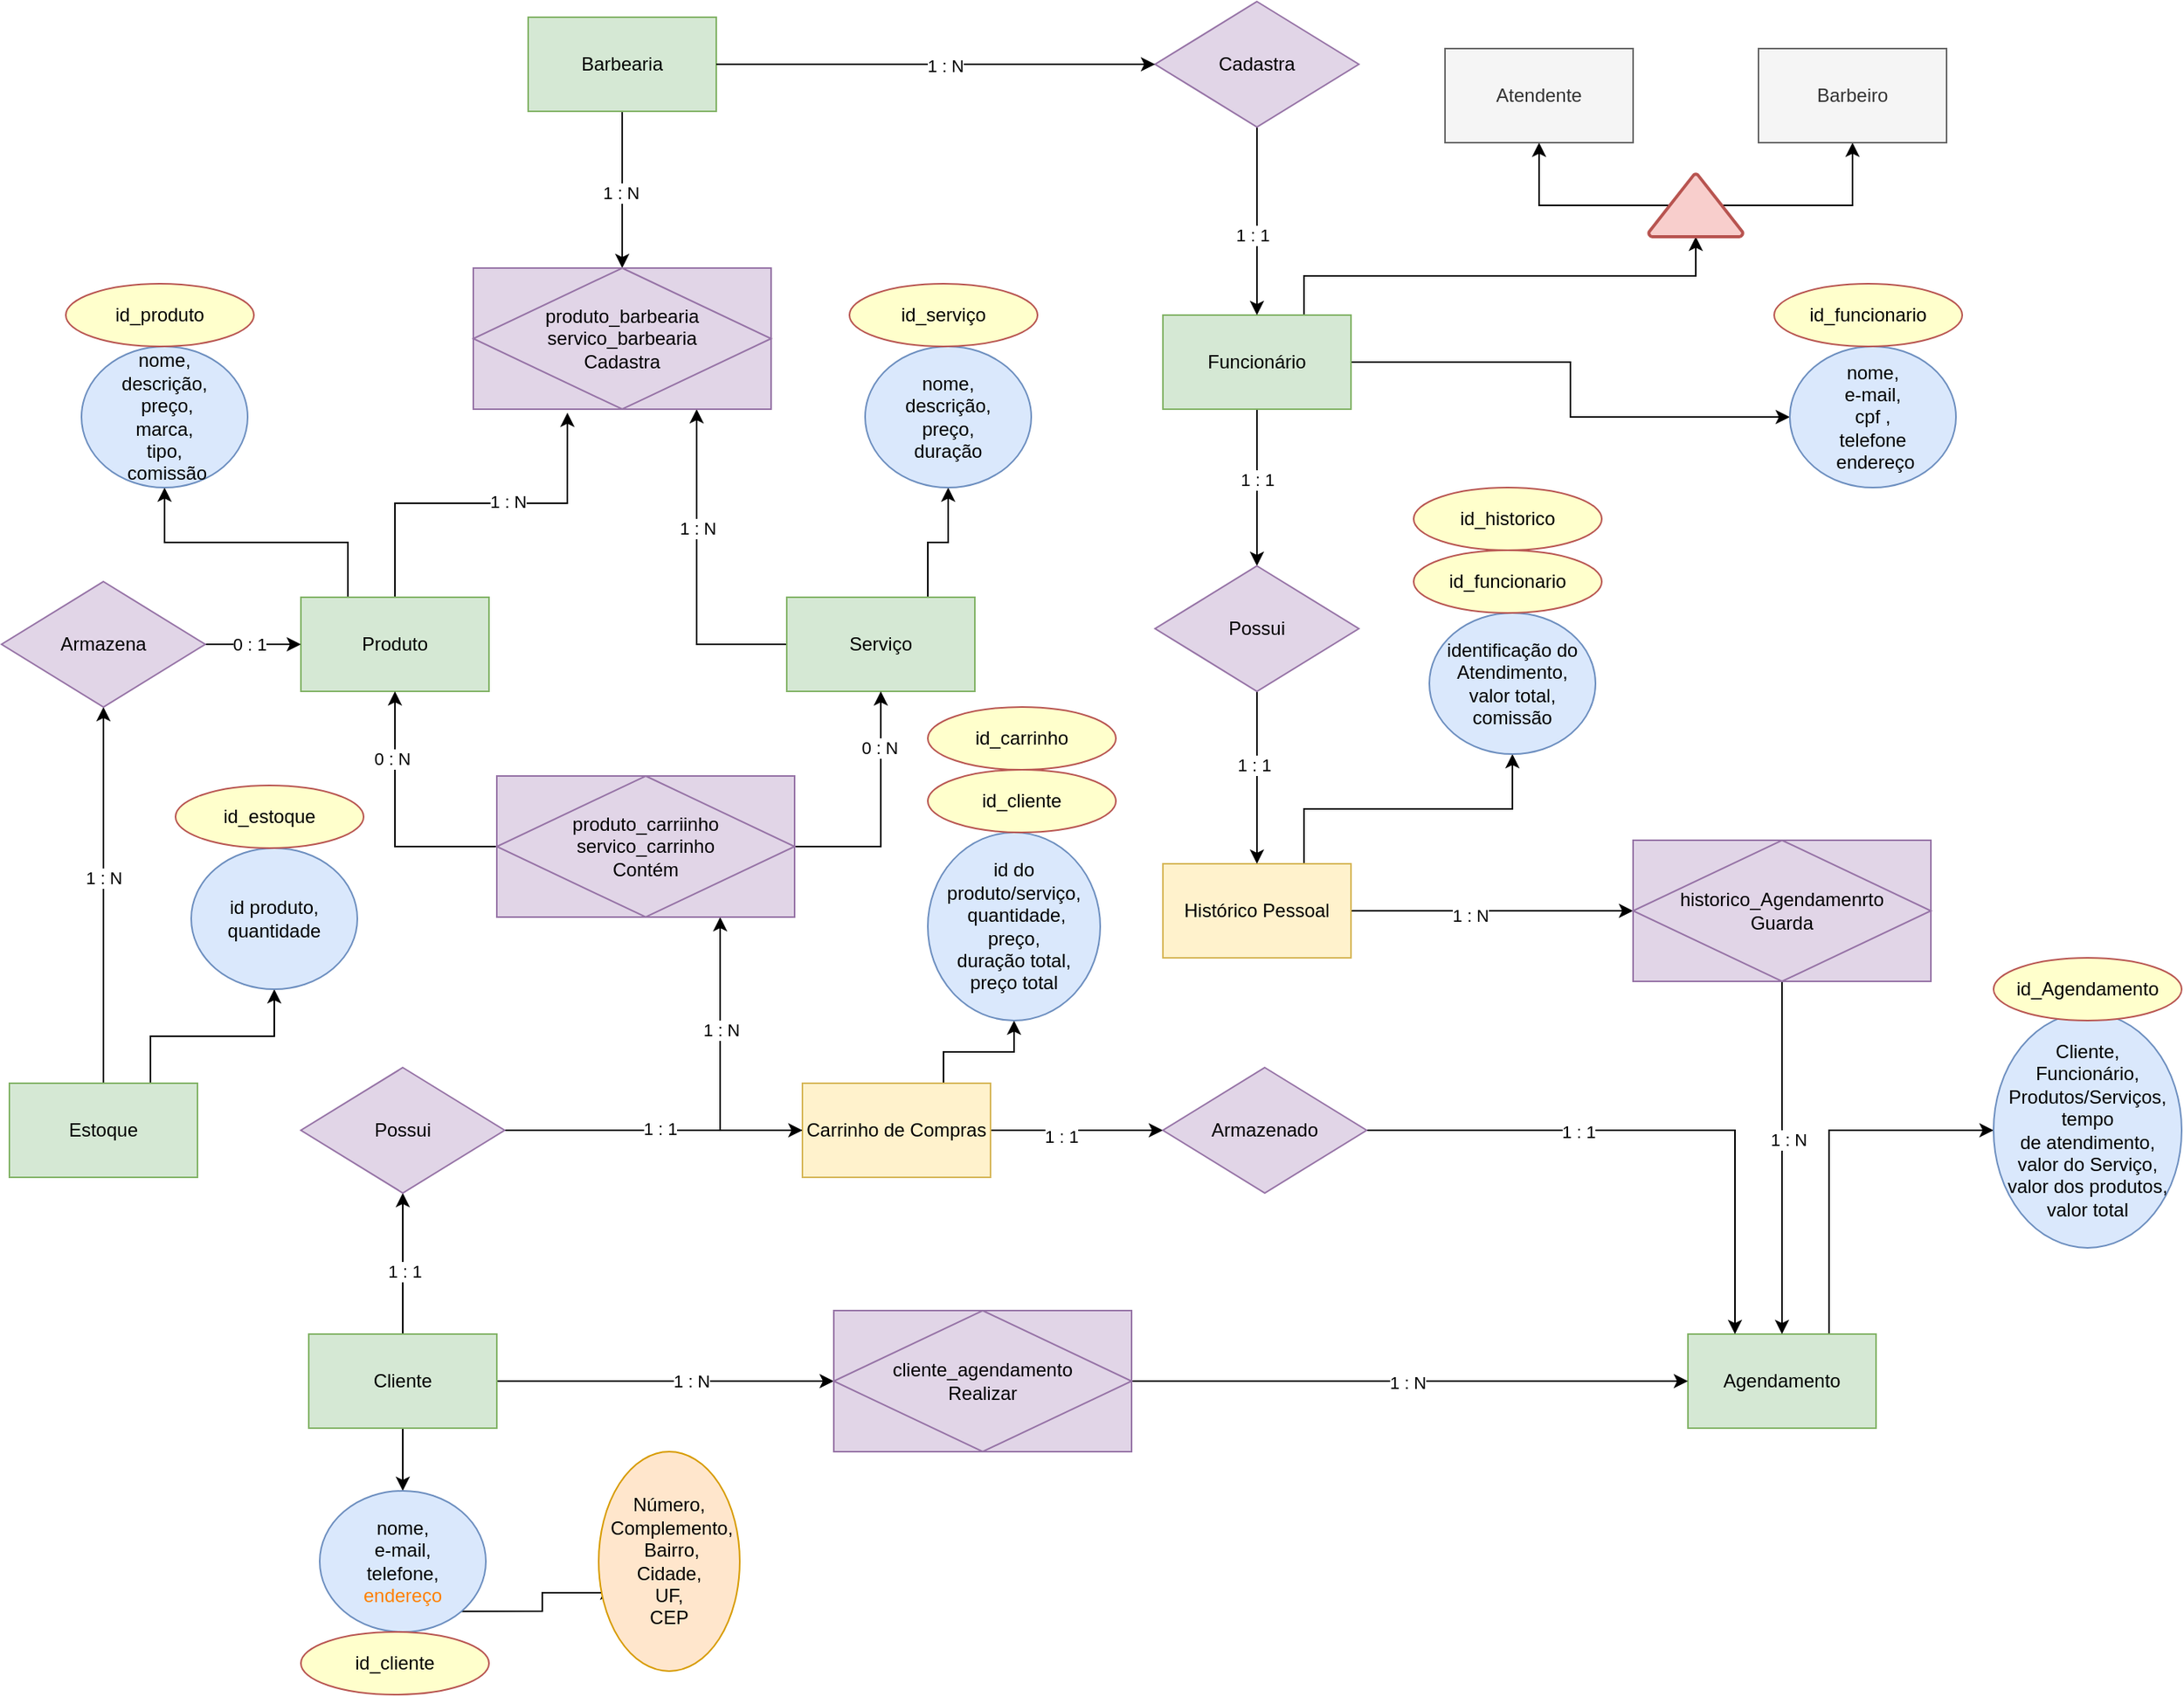 <mxfile version="21.6.8" type="device">
  <diagram name="Página-1" id="JvtUWAz6pcBEB4IvSJ-b">
    <mxGraphModel dx="1235" dy="740" grid="1" gridSize="10" guides="0" tooltips="1" connect="1" arrows="1" fold="1" page="1" pageScale="1" pageWidth="827" pageHeight="1169" math="0" shadow="0">
      <root>
        <mxCell id="0" />
        <mxCell id="1" parent="0" />
        <mxCell id="3MxLHpkuTHlxXDLLftGC-15" style="edgeStyle=orthogonalEdgeStyle;rounded=0;orthogonalLoop=1;jettySize=auto;html=1;entryX=0.5;entryY=0;entryDx=0;entryDy=0;" parent="1" source="3MxLHpkuTHlxXDLLftGC-2" target="3MxLHpkuTHlxXDLLftGC-98" edge="1">
          <mxGeometry relative="1" as="geometry">
            <mxPoint x="745" y="190" as="targetPoint" />
          </mxGeometry>
        </mxCell>
        <mxCell id="3MxLHpkuTHlxXDLLftGC-20" value="1 : N" style="edgeLabel;html=1;align=center;verticalAlign=middle;resizable=0;points=[];" parent="3MxLHpkuTHlxXDLLftGC-15" vertex="1" connectable="0">
          <mxGeometry x="0.043" y="-1" relative="1" as="geometry">
            <mxPoint as="offset" />
          </mxGeometry>
        </mxCell>
        <mxCell id="3MxLHpkuTHlxXDLLftGC-2" value="Barbearia" style="rounded=0;whiteSpace=wrap;html=1;fillColor=#d5e8d4;strokeColor=#82b366;" parent="1" vertex="1">
          <mxGeometry x="685" y="10" width="120" height="60" as="geometry" />
        </mxCell>
        <mxCell id="3MxLHpkuTHlxXDLLftGC-22" style="edgeStyle=orthogonalEdgeStyle;rounded=0;orthogonalLoop=1;jettySize=auto;html=1;entryX=0.75;entryY=1;entryDx=0;entryDy=0;" parent="1" source="3MxLHpkuTHlxXDLLftGC-3" target="3MxLHpkuTHlxXDLLftGC-98" edge="1">
          <mxGeometry relative="1" as="geometry">
            <mxPoint x="777.5" y="250" as="targetPoint" />
          </mxGeometry>
        </mxCell>
        <mxCell id="3MxLHpkuTHlxXDLLftGC-24" value="1 : N" style="edgeLabel;html=1;align=center;verticalAlign=middle;resizable=0;points=[];" parent="3MxLHpkuTHlxXDLLftGC-22" vertex="1" connectable="0">
          <mxGeometry x="0.282" relative="1" as="geometry">
            <mxPoint y="1" as="offset" />
          </mxGeometry>
        </mxCell>
        <mxCell id="3MxLHpkuTHlxXDLLftGC-102" style="edgeStyle=orthogonalEdgeStyle;rounded=0;orthogonalLoop=1;jettySize=auto;html=1;exitX=0.75;exitY=0;exitDx=0;exitDy=0;entryX=0.5;entryY=1;entryDx=0;entryDy=0;" parent="1" source="3MxLHpkuTHlxXDLLftGC-3" target="3MxLHpkuTHlxXDLLftGC-101" edge="1">
          <mxGeometry relative="1" as="geometry" />
        </mxCell>
        <mxCell id="3MxLHpkuTHlxXDLLftGC-3" value="Serviço" style="rounded=0;whiteSpace=wrap;html=1;fillColor=#d5e8d4;strokeColor=#82b366;" parent="1" vertex="1">
          <mxGeometry x="850" y="380" width="120" height="60" as="geometry" />
        </mxCell>
        <mxCell id="3MxLHpkuTHlxXDLLftGC-30" style="edgeStyle=orthogonalEdgeStyle;rounded=0;orthogonalLoop=1;jettySize=auto;html=1;" parent="1" source="3MxLHpkuTHlxXDLLftGC-4" target="3MxLHpkuTHlxXDLLftGC-25" edge="1">
          <mxGeometry relative="1" as="geometry" />
        </mxCell>
        <mxCell id="3MxLHpkuTHlxXDLLftGC-31" value="1 : 1" style="edgeLabel;html=1;align=center;verticalAlign=middle;resizable=0;points=[];" parent="3MxLHpkuTHlxXDLLftGC-30" vertex="1" connectable="0">
          <mxGeometry x="-0.097" relative="1" as="geometry">
            <mxPoint as="offset" />
          </mxGeometry>
        </mxCell>
        <mxCell id="GjseS6EzAnZ5TV42CssQ-30" style="edgeStyle=orthogonalEdgeStyle;rounded=0;orthogonalLoop=1;jettySize=auto;html=1;exitX=0.75;exitY=0;exitDx=0;exitDy=0;entryX=0.5;entryY=1;entryDx=0;entryDy=0;entryPerimeter=0;" edge="1" parent="1" source="3MxLHpkuTHlxXDLLftGC-4" target="GjseS6EzAnZ5TV42CssQ-23">
          <mxGeometry relative="1" as="geometry" />
        </mxCell>
        <mxCell id="GjseS6EzAnZ5TV42CssQ-33" style="edgeStyle=orthogonalEdgeStyle;rounded=0;orthogonalLoop=1;jettySize=auto;html=1;" edge="1" parent="1" source="3MxLHpkuTHlxXDLLftGC-4" target="GjseS6EzAnZ5TV42CssQ-8">
          <mxGeometry relative="1" as="geometry" />
        </mxCell>
        <mxCell id="3MxLHpkuTHlxXDLLftGC-4" value="Funcionário" style="rounded=0;whiteSpace=wrap;html=1;fillColor=#d5e8d4;strokeColor=#82b366;" parent="1" vertex="1">
          <mxGeometry x="1090" y="200" width="120" height="60" as="geometry" />
        </mxCell>
        <mxCell id="3MxLHpkuTHlxXDLLftGC-35" style="edgeStyle=orthogonalEdgeStyle;rounded=0;orthogonalLoop=1;jettySize=auto;html=1;entryX=0;entryY=0.5;entryDx=0;entryDy=0;" parent="1" source="3MxLHpkuTHlxXDLLftGC-5" target="3MxLHpkuTHlxXDLLftGC-92" edge="1">
          <mxGeometry relative="1" as="geometry">
            <mxPoint x="1415" y="600" as="targetPoint" />
          </mxGeometry>
        </mxCell>
        <mxCell id="3MxLHpkuTHlxXDLLftGC-36" value="1 : N" style="edgeLabel;html=1;align=center;verticalAlign=middle;resizable=0;points=[];" parent="3MxLHpkuTHlxXDLLftGC-35" vertex="1" connectable="0">
          <mxGeometry x="-0.16" y="-3" relative="1" as="geometry">
            <mxPoint as="offset" />
          </mxGeometry>
        </mxCell>
        <mxCell id="C4ONU1IvAnklrXxHNXQs-2" style="edgeStyle=orthogonalEdgeStyle;rounded=0;orthogonalLoop=1;jettySize=auto;html=1;exitX=0.75;exitY=0;exitDx=0;exitDy=0;" parent="1" source="3MxLHpkuTHlxXDLLftGC-5" target="C4ONU1IvAnklrXxHNXQs-1" edge="1">
          <mxGeometry relative="1" as="geometry" />
        </mxCell>
        <mxCell id="3MxLHpkuTHlxXDLLftGC-5" value="Histórico Pessoal" style="rounded=0;whiteSpace=wrap;html=1;fillColor=#fff2cc;strokeColor=#d6b656;" parent="1" vertex="1">
          <mxGeometry x="1090" y="550" width="120" height="60" as="geometry" />
        </mxCell>
        <mxCell id="3MxLHpkuTHlxXDLLftGC-56" style="edgeStyle=orthogonalEdgeStyle;rounded=0;orthogonalLoop=1;jettySize=auto;html=1;entryX=0;entryY=0.5;entryDx=0;entryDy=0;" parent="1" source="3MxLHpkuTHlxXDLLftGC-6" target="3MxLHpkuTHlxXDLLftGC-90" edge="1">
          <mxGeometry relative="1" as="geometry">
            <mxPoint x="890" y="880" as="targetPoint" />
          </mxGeometry>
        </mxCell>
        <mxCell id="3MxLHpkuTHlxXDLLftGC-57" value="1 : N" style="edgeLabel;html=1;align=center;verticalAlign=middle;resizable=0;points=[];" parent="3MxLHpkuTHlxXDLLftGC-56" vertex="1" connectable="0">
          <mxGeometry x="0.147" relative="1" as="geometry">
            <mxPoint as="offset" />
          </mxGeometry>
        </mxCell>
        <mxCell id="3MxLHpkuTHlxXDLLftGC-58" style="edgeStyle=orthogonalEdgeStyle;rounded=0;orthogonalLoop=1;jettySize=auto;html=1;" parent="1" source="3MxLHpkuTHlxXDLLftGC-6" target="3MxLHpkuTHlxXDLLftGC-48" edge="1">
          <mxGeometry relative="1" as="geometry" />
        </mxCell>
        <mxCell id="3MxLHpkuTHlxXDLLftGC-59" value="1 : 1" style="edgeLabel;html=1;align=center;verticalAlign=middle;resizable=0;points=[];" parent="3MxLHpkuTHlxXDLLftGC-58" vertex="1" connectable="0">
          <mxGeometry x="-0.098" y="-1" relative="1" as="geometry">
            <mxPoint as="offset" />
          </mxGeometry>
        </mxCell>
        <mxCell id="C4ONU1IvAnklrXxHNXQs-4" style="edgeStyle=orthogonalEdgeStyle;rounded=0;orthogonalLoop=1;jettySize=auto;html=1;entryX=0.5;entryY=0;entryDx=0;entryDy=0;" parent="1" source="3MxLHpkuTHlxXDLLftGC-6" target="C4ONU1IvAnklrXxHNXQs-3" edge="1">
          <mxGeometry relative="1" as="geometry" />
        </mxCell>
        <mxCell id="3MxLHpkuTHlxXDLLftGC-6" value="Cliente" style="rounded=0;whiteSpace=wrap;html=1;fillColor=#d5e8d4;strokeColor=#82b366;" parent="1" vertex="1">
          <mxGeometry x="545" y="850" width="120" height="60" as="geometry" />
        </mxCell>
        <mxCell id="3MxLHpkuTHlxXDLLftGC-64" style="edgeStyle=orthogonalEdgeStyle;rounded=0;orthogonalLoop=1;jettySize=auto;html=1;entryX=0.75;entryY=1;entryDx=0;entryDy=0;" parent="1" source="3MxLHpkuTHlxXDLLftGC-7" target="3MxLHpkuTHlxXDLLftGC-93" edge="1">
          <mxGeometry relative="1" as="geometry">
            <mxPoint x="815" y="570" as="targetPoint" />
          </mxGeometry>
        </mxCell>
        <mxCell id="3MxLHpkuTHlxXDLLftGC-65" value="1 : N" style="edgeLabel;html=1;align=center;verticalAlign=middle;resizable=0;points=[];" parent="3MxLHpkuTHlxXDLLftGC-64" vertex="1" connectable="0">
          <mxGeometry x="0.242" y="1" relative="1" as="geometry">
            <mxPoint x="1" as="offset" />
          </mxGeometry>
        </mxCell>
        <mxCell id="3MxLHpkuTHlxXDLLftGC-80" style="edgeStyle=orthogonalEdgeStyle;rounded=0;orthogonalLoop=1;jettySize=auto;html=1;" parent="1" source="3MxLHpkuTHlxXDLLftGC-7" target="3MxLHpkuTHlxXDLLftGC-77" edge="1">
          <mxGeometry relative="1" as="geometry" />
        </mxCell>
        <mxCell id="3MxLHpkuTHlxXDLLftGC-83" value="1 : 1" style="edgeLabel;html=1;align=center;verticalAlign=middle;resizable=0;points=[];" parent="3MxLHpkuTHlxXDLLftGC-80" vertex="1" connectable="0">
          <mxGeometry x="-0.188" y="-4" relative="1" as="geometry">
            <mxPoint as="offset" />
          </mxGeometry>
        </mxCell>
        <mxCell id="GjseS6EzAnZ5TV42CssQ-5" style="edgeStyle=orthogonalEdgeStyle;rounded=0;orthogonalLoop=1;jettySize=auto;html=1;exitX=0.75;exitY=0;exitDx=0;exitDy=0;entryX=0.5;entryY=1;entryDx=0;entryDy=0;" edge="1" parent="1" source="3MxLHpkuTHlxXDLLftGC-7" target="GjseS6EzAnZ5TV42CssQ-4">
          <mxGeometry relative="1" as="geometry" />
        </mxCell>
        <mxCell id="3MxLHpkuTHlxXDLLftGC-7" value="Carrinho de Compras" style="rounded=0;whiteSpace=wrap;html=1;fillColor=#fff2cc;strokeColor=#d6b656;" parent="1" vertex="1">
          <mxGeometry x="860" y="690" width="120" height="60" as="geometry" />
        </mxCell>
        <mxCell id="3MxLHpkuTHlxXDLLftGC-104" style="edgeStyle=orthogonalEdgeStyle;rounded=0;orthogonalLoop=1;jettySize=auto;html=1;exitX=0.75;exitY=0;exitDx=0;exitDy=0;entryX=0;entryY=0.5;entryDx=0;entryDy=0;" parent="1" source="3MxLHpkuTHlxXDLLftGC-8" target="3MxLHpkuTHlxXDLLftGC-103" edge="1">
          <mxGeometry relative="1" as="geometry" />
        </mxCell>
        <mxCell id="3MxLHpkuTHlxXDLLftGC-8" value="Agendamento" style="rounded=0;whiteSpace=wrap;html=1;fillColor=#d5e8d4;strokeColor=#82b366;" parent="1" vertex="1">
          <mxGeometry x="1425" y="850" width="120" height="60" as="geometry" />
        </mxCell>
        <mxCell id="3MxLHpkuTHlxXDLLftGC-70" style="edgeStyle=orthogonalEdgeStyle;rounded=0;orthogonalLoop=1;jettySize=auto;html=1;" parent="1" source="3MxLHpkuTHlxXDLLftGC-10" target="3MxLHpkuTHlxXDLLftGC-14" edge="1">
          <mxGeometry relative="1" as="geometry" />
        </mxCell>
        <mxCell id="3MxLHpkuTHlxXDLLftGC-72" value="1 : N" style="edgeLabel;html=1;align=center;verticalAlign=middle;resizable=0;points=[];" parent="3MxLHpkuTHlxXDLLftGC-70" vertex="1" connectable="0">
          <mxGeometry x="0.097" relative="1" as="geometry">
            <mxPoint as="offset" />
          </mxGeometry>
        </mxCell>
        <mxCell id="GjseS6EzAnZ5TV42CssQ-7" style="edgeStyle=orthogonalEdgeStyle;rounded=0;orthogonalLoop=1;jettySize=auto;html=1;exitX=0.75;exitY=0;exitDx=0;exitDy=0;entryX=0.5;entryY=1;entryDx=0;entryDy=0;" edge="1" parent="1" source="3MxLHpkuTHlxXDLLftGC-10" target="GjseS6EzAnZ5TV42CssQ-6">
          <mxGeometry relative="1" as="geometry" />
        </mxCell>
        <mxCell id="3MxLHpkuTHlxXDLLftGC-10" value="Estoque" style="rounded=0;whiteSpace=wrap;html=1;fillColor=#d5e8d4;strokeColor=#82b366;" parent="1" vertex="1">
          <mxGeometry x="354" y="690" width="120" height="60" as="geometry" />
        </mxCell>
        <mxCell id="3MxLHpkuTHlxXDLLftGC-21" style="edgeStyle=orthogonalEdgeStyle;rounded=0;orthogonalLoop=1;jettySize=auto;html=1;entryX=0.316;entryY=1.025;entryDx=0;entryDy=0;entryPerimeter=0;" parent="1" source="3MxLHpkuTHlxXDLLftGC-12" target="3MxLHpkuTHlxXDLLftGC-98" edge="1">
          <mxGeometry relative="1" as="geometry">
            <mxPoint x="700" y="270" as="targetPoint" />
          </mxGeometry>
        </mxCell>
        <mxCell id="3MxLHpkuTHlxXDLLftGC-23" value="1 : N" style="edgeLabel;html=1;align=center;verticalAlign=middle;resizable=0;points=[];" parent="3MxLHpkuTHlxXDLLftGC-21" vertex="1" connectable="0">
          <mxGeometry x="0.153" y="1" relative="1" as="geometry">
            <mxPoint as="offset" />
          </mxGeometry>
        </mxCell>
        <mxCell id="3MxLHpkuTHlxXDLLftGC-100" style="edgeStyle=orthogonalEdgeStyle;rounded=0;orthogonalLoop=1;jettySize=auto;html=1;exitX=0.25;exitY=0;exitDx=0;exitDy=0;entryX=0.5;entryY=1;entryDx=0;entryDy=0;" parent="1" source="3MxLHpkuTHlxXDLLftGC-12" target="3MxLHpkuTHlxXDLLftGC-99" edge="1">
          <mxGeometry relative="1" as="geometry" />
        </mxCell>
        <mxCell id="3MxLHpkuTHlxXDLLftGC-12" value="Produto" style="rounded=0;whiteSpace=wrap;html=1;fillColor=#d5e8d4;strokeColor=#82b366;" parent="1" vertex="1">
          <mxGeometry x="540" y="380" width="120" height="60" as="geometry" />
        </mxCell>
        <mxCell id="3MxLHpkuTHlxXDLLftGC-16" style="edgeStyle=orthogonalEdgeStyle;rounded=0;orthogonalLoop=1;jettySize=auto;html=1;entryX=0.5;entryY=0;entryDx=0;entryDy=0;exitX=0.5;exitY=1;exitDx=0;exitDy=0;" parent="1" source="3MxLHpkuTHlxXDLLftGC-95" target="3MxLHpkuTHlxXDLLftGC-4" edge="1">
          <mxGeometry relative="1" as="geometry">
            <mxPoint x="1135" y="40" as="targetPoint" />
          </mxGeometry>
        </mxCell>
        <mxCell id="3MxLHpkuTHlxXDLLftGC-19" value="1 : 1" style="edgeLabel;html=1;align=center;verticalAlign=middle;resizable=0;points=[];" parent="3MxLHpkuTHlxXDLLftGC-16" vertex="1" connectable="0">
          <mxGeometry x="0.145" y="-3" relative="1" as="geometry">
            <mxPoint as="offset" />
          </mxGeometry>
        </mxCell>
        <mxCell id="3MxLHpkuTHlxXDLLftGC-71" style="edgeStyle=orthogonalEdgeStyle;rounded=0;orthogonalLoop=1;jettySize=auto;html=1;entryX=0;entryY=0.5;entryDx=0;entryDy=0;" parent="1" source="3MxLHpkuTHlxXDLLftGC-14" target="3MxLHpkuTHlxXDLLftGC-12" edge="1">
          <mxGeometry relative="1" as="geometry" />
        </mxCell>
        <mxCell id="3MxLHpkuTHlxXDLLftGC-73" value="0 : 1" style="edgeLabel;html=1;align=center;verticalAlign=middle;resizable=0;points=[];" parent="3MxLHpkuTHlxXDLLftGC-71" vertex="1" connectable="0">
          <mxGeometry x="-0.088" relative="1" as="geometry">
            <mxPoint as="offset" />
          </mxGeometry>
        </mxCell>
        <mxCell id="3MxLHpkuTHlxXDLLftGC-14" value="Armazena" style="rhombus;whiteSpace=wrap;html=1;fillColor=#e1d5e7;strokeColor=#9673a6;" parent="1" vertex="1">
          <mxGeometry x="349" y="370" width="130" height="80" as="geometry" />
        </mxCell>
        <mxCell id="3MxLHpkuTHlxXDLLftGC-28" style="edgeStyle=orthogonalEdgeStyle;rounded=0;orthogonalLoop=1;jettySize=auto;html=1;entryX=0.5;entryY=0;entryDx=0;entryDy=0;" parent="1" source="3MxLHpkuTHlxXDLLftGC-25" target="3MxLHpkuTHlxXDLLftGC-5" edge="1">
          <mxGeometry relative="1" as="geometry" />
        </mxCell>
        <mxCell id="3MxLHpkuTHlxXDLLftGC-32" value="1 : 1" style="edgeLabel;html=1;align=center;verticalAlign=middle;resizable=0;points=[];" parent="3MxLHpkuTHlxXDLLftGC-28" vertex="1" connectable="0">
          <mxGeometry x="-0.149" y="-2" relative="1" as="geometry">
            <mxPoint as="offset" />
          </mxGeometry>
        </mxCell>
        <mxCell id="3MxLHpkuTHlxXDLLftGC-25" value="Possui" style="rhombus;whiteSpace=wrap;html=1;fillColor=#e1d5e7;strokeColor=#9673a6;" parent="1" vertex="1">
          <mxGeometry x="1085" y="360" width="130" height="80" as="geometry" />
        </mxCell>
        <mxCell id="3MxLHpkuTHlxXDLLftGC-34" style="edgeStyle=orthogonalEdgeStyle;rounded=0;orthogonalLoop=1;jettySize=auto;html=1;exitX=0.5;exitY=1;exitDx=0;exitDy=0;" parent="1" source="3MxLHpkuTHlxXDLLftGC-92" target="3MxLHpkuTHlxXDLLftGC-8" edge="1">
          <mxGeometry relative="1" as="geometry">
            <mxPoint x="1415" y="680.0" as="sourcePoint" />
          </mxGeometry>
        </mxCell>
        <mxCell id="3MxLHpkuTHlxXDLLftGC-38" value="1 : N" style="edgeLabel;html=1;align=center;verticalAlign=middle;resizable=0;points=[];" parent="3MxLHpkuTHlxXDLLftGC-34" vertex="1" connectable="0">
          <mxGeometry x="-0.103" y="4" relative="1" as="geometry">
            <mxPoint as="offset" />
          </mxGeometry>
        </mxCell>
        <mxCell id="3MxLHpkuTHlxXDLLftGC-43" style="edgeStyle=orthogonalEdgeStyle;rounded=0;orthogonalLoop=1;jettySize=auto;html=1;entryX=0;entryY=0.5;entryDx=0;entryDy=0;exitX=1;exitY=0.5;exitDx=0;exitDy=0;" parent="1" source="3MxLHpkuTHlxXDLLftGC-90" target="3MxLHpkuTHlxXDLLftGC-8" edge="1">
          <mxGeometry relative="1" as="geometry">
            <mxPoint x="1020" y="880" as="sourcePoint" />
          </mxGeometry>
        </mxCell>
        <mxCell id="3MxLHpkuTHlxXDLLftGC-45" value="1 : N" style="edgeLabel;html=1;align=center;verticalAlign=middle;resizable=0;points=[];" parent="3MxLHpkuTHlxXDLLftGC-43" vertex="1" connectable="0">
          <mxGeometry x="-0.01" y="-1" relative="1" as="geometry">
            <mxPoint as="offset" />
          </mxGeometry>
        </mxCell>
        <mxCell id="3MxLHpkuTHlxXDLLftGC-50" style="edgeStyle=orthogonalEdgeStyle;rounded=0;orthogonalLoop=1;jettySize=auto;html=1;" parent="1" source="3MxLHpkuTHlxXDLLftGC-48" target="3MxLHpkuTHlxXDLLftGC-7" edge="1">
          <mxGeometry relative="1" as="geometry" />
        </mxCell>
        <mxCell id="3MxLHpkuTHlxXDLLftGC-52" value="1 : 1" style="edgeLabel;html=1;align=center;verticalAlign=middle;resizable=0;points=[];" parent="3MxLHpkuTHlxXDLLftGC-50" vertex="1" connectable="0">
          <mxGeometry x="0.04" y="1" relative="1" as="geometry">
            <mxPoint as="offset" />
          </mxGeometry>
        </mxCell>
        <mxCell id="3MxLHpkuTHlxXDLLftGC-48" value="Possui" style="rhombus;whiteSpace=wrap;html=1;fillColor=#e1d5e7;strokeColor=#9673a6;" parent="1" vertex="1">
          <mxGeometry x="540" y="680" width="130" height="80" as="geometry" />
        </mxCell>
        <mxCell id="3MxLHpkuTHlxXDLLftGC-61" style="edgeStyle=orthogonalEdgeStyle;rounded=0;orthogonalLoop=1;jettySize=auto;html=1;exitX=0;exitY=0.5;exitDx=0;exitDy=0;entryX=0.5;entryY=1;entryDx=0;entryDy=0;" parent="1" source="3MxLHpkuTHlxXDLLftGC-93" target="3MxLHpkuTHlxXDLLftGC-12" edge="1">
          <mxGeometry relative="1" as="geometry">
            <mxPoint x="717.5" y="550" as="sourcePoint" />
          </mxGeometry>
        </mxCell>
        <mxCell id="3MxLHpkuTHlxXDLLftGC-66" value="0 : N" style="edgeLabel;html=1;align=center;verticalAlign=middle;resizable=0;points=[];" parent="3MxLHpkuTHlxXDLLftGC-61" vertex="1" connectable="0">
          <mxGeometry x="0.478" y="2" relative="1" as="geometry">
            <mxPoint as="offset" />
          </mxGeometry>
        </mxCell>
        <mxCell id="3MxLHpkuTHlxXDLLftGC-62" style="edgeStyle=orthogonalEdgeStyle;rounded=0;orthogonalLoop=1;jettySize=auto;html=1;exitX=1;exitY=0.5;exitDx=0;exitDy=0;entryX=0.5;entryY=1;entryDx=0;entryDy=0;" parent="1" source="3MxLHpkuTHlxXDLLftGC-93" target="3MxLHpkuTHlxXDLLftGC-3" edge="1">
          <mxGeometry relative="1" as="geometry">
            <mxPoint x="782.5" y="550" as="sourcePoint" />
          </mxGeometry>
        </mxCell>
        <mxCell id="3MxLHpkuTHlxXDLLftGC-68" value="0 : N" style="edgeLabel;html=1;align=center;verticalAlign=middle;resizable=0;points=[];" parent="3MxLHpkuTHlxXDLLftGC-62" vertex="1" connectable="0">
          <mxGeometry x="0.542" y="1" relative="1" as="geometry">
            <mxPoint as="offset" />
          </mxGeometry>
        </mxCell>
        <mxCell id="3MxLHpkuTHlxXDLLftGC-87" style="edgeStyle=orthogonalEdgeStyle;rounded=0;orthogonalLoop=1;jettySize=auto;html=1;entryX=0.25;entryY=0;entryDx=0;entryDy=0;" parent="1" source="3MxLHpkuTHlxXDLLftGC-77" target="3MxLHpkuTHlxXDLLftGC-8" edge="1">
          <mxGeometry relative="1" as="geometry" />
        </mxCell>
        <mxCell id="3MxLHpkuTHlxXDLLftGC-89" value="1 : 1" style="edgeLabel;html=1;align=center;verticalAlign=middle;resizable=0;points=[];" parent="3MxLHpkuTHlxXDLLftGC-87" vertex="1" connectable="0">
          <mxGeometry x="-0.264" y="-1" relative="1" as="geometry">
            <mxPoint as="offset" />
          </mxGeometry>
        </mxCell>
        <mxCell id="3MxLHpkuTHlxXDLLftGC-77" value="Armazenado" style="rhombus;whiteSpace=wrap;html=1;fillColor=#e1d5e7;strokeColor=#9673a6;" parent="1" vertex="1">
          <mxGeometry x="1090" y="680" width="130" height="80" as="geometry" />
        </mxCell>
        <mxCell id="3MxLHpkuTHlxXDLLftGC-90" value="cliente_agendamento&lt;br&gt;Realizar" style="shape=associativeEntity;whiteSpace=wrap;html=1;align=center;fillColor=#e1d5e7;strokeColor=#9673a6;" parent="1" vertex="1">
          <mxGeometry x="880" y="835" width="190" height="90" as="geometry" />
        </mxCell>
        <mxCell id="3MxLHpkuTHlxXDLLftGC-92" value="historico_Agendamenrto&lt;br&gt;Guarda" style="shape=associativeEntity;whiteSpace=wrap;html=1;align=center;fillColor=#e1d5e7;strokeColor=#9673a6;" parent="1" vertex="1">
          <mxGeometry x="1390" y="535" width="190" height="90" as="geometry" />
        </mxCell>
        <mxCell id="3MxLHpkuTHlxXDLLftGC-93" value="produto_carriinho&lt;br&gt;servico_carrinho&lt;br&gt;Contém" style="shape=associativeEntity;whiteSpace=wrap;html=1;align=center;fillColor=#e1d5e7;strokeColor=#9673a6;" parent="1" vertex="1">
          <mxGeometry x="665" y="494" width="190" height="90" as="geometry" />
        </mxCell>
        <mxCell id="3MxLHpkuTHlxXDLLftGC-95" value="Cadastra" style="rhombus;whiteSpace=wrap;html=1;fillColor=#e1d5e7;strokeColor=#9673a6;" parent="1" vertex="1">
          <mxGeometry x="1085" width="130" height="80" as="geometry" />
        </mxCell>
        <mxCell id="3MxLHpkuTHlxXDLLftGC-96" style="edgeStyle=orthogonalEdgeStyle;rounded=0;orthogonalLoop=1;jettySize=auto;html=1;exitX=1;exitY=0.5;exitDx=0;exitDy=0;entryX=0;entryY=0.5;entryDx=0;entryDy=0;" parent="1" source="3MxLHpkuTHlxXDLLftGC-2" target="3MxLHpkuTHlxXDLLftGC-95" edge="1">
          <mxGeometry relative="1" as="geometry">
            <mxPoint x="755" y="80" as="sourcePoint" />
            <mxPoint x="755" y="200" as="targetPoint" />
          </mxGeometry>
        </mxCell>
        <mxCell id="3MxLHpkuTHlxXDLLftGC-97" value="1 : N" style="edgeLabel;html=1;align=center;verticalAlign=middle;resizable=0;points=[];" parent="3MxLHpkuTHlxXDLLftGC-96" vertex="1" connectable="0">
          <mxGeometry x="0.043" y="-1" relative="1" as="geometry">
            <mxPoint as="offset" />
          </mxGeometry>
        </mxCell>
        <mxCell id="3MxLHpkuTHlxXDLLftGC-98" value="produto_barbearia&lt;br&gt;servico_barbearia&lt;br&gt;Cadastra" style="shape=associativeEntity;whiteSpace=wrap;html=1;align=center;fillColor=#e1d5e7;strokeColor=#9673a6;" parent="1" vertex="1">
          <mxGeometry x="650" y="170" width="190" height="90" as="geometry" />
        </mxCell>
        <mxCell id="3MxLHpkuTHlxXDLLftGC-99" value="nome, &lt;br&gt;descrição,&lt;br&gt;&amp;nbsp;preço, &lt;br&gt;marca,&lt;br&gt;tipo,&lt;br&gt;&amp;nbsp;comissão" style="ellipse;whiteSpace=wrap;html=1;fillColor=#dae8fc;strokeColor=#6c8ebf;" parent="1" vertex="1">
          <mxGeometry x="400" y="220" width="106" height="90" as="geometry" />
        </mxCell>
        <mxCell id="3MxLHpkuTHlxXDLLftGC-101" value="nome, &lt;br&gt;descrição, &lt;br&gt;preço, &lt;br&gt;duração" style="ellipse;whiteSpace=wrap;html=1;fillColor=#dae8fc;strokeColor=#6c8ebf;" parent="1" vertex="1">
          <mxGeometry x="900" y="220" width="106" height="90" as="geometry" />
        </mxCell>
        <mxCell id="3MxLHpkuTHlxXDLLftGC-103" value="Cliente, &lt;br&gt;Funcionário, &lt;br&gt;Produtos/Serviços, &lt;br&gt;tempo&lt;br&gt;de atendimento, &lt;br&gt;valor do Serviço, &lt;br&gt;valor dos produtos, &lt;br&gt;valor total" style="ellipse;whiteSpace=wrap;html=1;fillColor=#dae8fc;strokeColor=#6c8ebf;" parent="1" vertex="1">
          <mxGeometry x="1620" y="645" width="120" height="150" as="geometry" />
        </mxCell>
        <mxCell id="C4ONU1IvAnklrXxHNXQs-1" value="identificação do Atendimento, &lt;br&gt;valor total,&lt;br&gt;comissão" style="ellipse;whiteSpace=wrap;html=1;fillColor=#dae8fc;strokeColor=#6c8ebf;" parent="1" vertex="1">
          <mxGeometry x="1260" y="390" width="106" height="90" as="geometry" />
        </mxCell>
        <mxCell id="GjseS6EzAnZ5TV42CssQ-3" style="edgeStyle=orthogonalEdgeStyle;rounded=0;orthogonalLoop=1;jettySize=auto;html=1;exitX=1;exitY=1;exitDx=0;exitDy=0;entryX=0.111;entryY=0.643;entryDx=0;entryDy=0;entryPerimeter=0;" edge="1" parent="1" source="C4ONU1IvAnklrXxHNXQs-3" target="C4ONU1IvAnklrXxHNXQs-5">
          <mxGeometry relative="1" as="geometry" />
        </mxCell>
        <mxCell id="C4ONU1IvAnklrXxHNXQs-3" value="nome, &lt;br&gt;e-mail, &lt;br&gt;telefone, &lt;br&gt;&lt;font color=&quot;#ff8000&quot;&gt;endereço&lt;/font&gt;" style="ellipse;whiteSpace=wrap;html=1;fillColor=#dae8fc;strokeColor=#6c8ebf;" parent="1" vertex="1">
          <mxGeometry x="552" y="950" width="106" height="90" as="geometry" />
        </mxCell>
        <mxCell id="C4ONU1IvAnklrXxHNXQs-5" value="Número,&lt;br&gt;&amp;nbsp;Complemento,&lt;br&gt;&amp;nbsp;Bairro, &lt;br&gt;Cidade, &lt;br&gt;UF, &lt;br&gt;CEP" style="ellipse;whiteSpace=wrap;html=1;fillColor=#ffe6cc;strokeColor=#d79b00;" parent="1" vertex="1">
          <mxGeometry x="730" y="925" width="90" height="140" as="geometry" />
        </mxCell>
        <mxCell id="GjseS6EzAnZ5TV42CssQ-4" value="id do produto/serviço,&lt;br&gt;&amp;nbsp;quantidade, &lt;br&gt;preço,&lt;br&gt;duração total, &lt;br&gt;preço total" style="ellipse;whiteSpace=wrap;html=1;fillColor=#dae8fc;strokeColor=#6c8ebf;" vertex="1" parent="1">
          <mxGeometry x="940" y="530" width="110" height="120" as="geometry" />
        </mxCell>
        <mxCell id="GjseS6EzAnZ5TV42CssQ-6" value="id produto,&lt;br&gt;quantidade" style="ellipse;whiteSpace=wrap;html=1;fillColor=#dae8fc;strokeColor=#6c8ebf;" vertex="1" parent="1">
          <mxGeometry x="470" y="540" width="106" height="90" as="geometry" />
        </mxCell>
        <mxCell id="GjseS6EzAnZ5TV42CssQ-8" value="nome, &lt;br&gt;e-mail, &lt;br&gt;cpf , &lt;br&gt;telefone&lt;br&gt;&amp;nbsp;endereço" style="ellipse;whiteSpace=wrap;html=1;fillColor=#dae8fc;strokeColor=#6c8ebf;" vertex="1" parent="1">
          <mxGeometry x="1490" y="220" width="106" height="90" as="geometry" />
        </mxCell>
        <mxCell id="GjseS6EzAnZ5TV42CssQ-12" value="id_produto" style="ellipse;whiteSpace=wrap;html=1;fillColor=#FFFFCC;strokeColor=#b85450;" vertex="1" parent="1">
          <mxGeometry x="390" y="180" width="120" height="40" as="geometry" />
        </mxCell>
        <mxCell id="GjseS6EzAnZ5TV42CssQ-14" value="id_estoque" style="ellipse;whiteSpace=wrap;html=1;fillColor=#FFFFCC;strokeColor=#b85450;" vertex="1" parent="1">
          <mxGeometry x="460" y="500" width="120" height="40" as="geometry" />
        </mxCell>
        <mxCell id="GjseS6EzAnZ5TV42CssQ-15" value="id_serviço" style="ellipse;whiteSpace=wrap;html=1;fillColor=#FFFFCC;strokeColor=#b85450;" vertex="1" parent="1">
          <mxGeometry x="890" y="180" width="120" height="40" as="geometry" />
        </mxCell>
        <mxCell id="GjseS6EzAnZ5TV42CssQ-16" value="id_funcionario" style="ellipse;whiteSpace=wrap;html=1;fillColor=#FFFFCC;strokeColor=#b85450;" vertex="1" parent="1">
          <mxGeometry x="1480" y="180" width="120" height="40" as="geometry" />
        </mxCell>
        <mxCell id="GjseS6EzAnZ5TV42CssQ-17" value="id_funcionario" style="ellipse;whiteSpace=wrap;html=1;fillColor=#FFFFCC;strokeColor=#b85450;" vertex="1" parent="1">
          <mxGeometry x="1250" y="350" width="120" height="40" as="geometry" />
        </mxCell>
        <mxCell id="GjseS6EzAnZ5TV42CssQ-18" value="id_historico" style="ellipse;whiteSpace=wrap;html=1;fillColor=#FFFFCC;strokeColor=#b85450;" vertex="1" parent="1">
          <mxGeometry x="1250" y="310" width="120" height="40" as="geometry" />
        </mxCell>
        <mxCell id="GjseS6EzAnZ5TV42CssQ-19" value="id_Agendamento" style="ellipse;whiteSpace=wrap;html=1;fillColor=#FFFFCC;strokeColor=#b85450;" vertex="1" parent="1">
          <mxGeometry x="1620" y="610" width="120" height="40" as="geometry" />
        </mxCell>
        <mxCell id="GjseS6EzAnZ5TV42CssQ-20" value="id_carrinho" style="ellipse;whiteSpace=wrap;html=1;fillColor=#FFFFCC;strokeColor=#b85450;" vertex="1" parent="1">
          <mxGeometry x="940" y="450" width="120" height="40" as="geometry" />
        </mxCell>
        <mxCell id="GjseS6EzAnZ5TV42CssQ-21" value="id_cliente" style="ellipse;whiteSpace=wrap;html=1;fillColor=#FFFFCC;strokeColor=#b85450;" vertex="1" parent="1">
          <mxGeometry x="540" y="1040" width="120" height="40" as="geometry" />
        </mxCell>
        <mxCell id="GjseS6EzAnZ5TV42CssQ-22" value="id_cliente" style="ellipse;whiteSpace=wrap;html=1;fillColor=#FFFFCC;strokeColor=#b85450;" vertex="1" parent="1">
          <mxGeometry x="940" y="490" width="120" height="40" as="geometry" />
        </mxCell>
        <mxCell id="GjseS6EzAnZ5TV42CssQ-31" style="edgeStyle=orthogonalEdgeStyle;rounded=0;orthogonalLoop=1;jettySize=auto;html=1;exitX=0.22;exitY=0.5;exitDx=0;exitDy=0;exitPerimeter=0;entryX=0.5;entryY=1;entryDx=0;entryDy=0;" edge="1" parent="1" source="GjseS6EzAnZ5TV42CssQ-23" target="GjseS6EzAnZ5TV42CssQ-28">
          <mxGeometry relative="1" as="geometry" />
        </mxCell>
        <mxCell id="GjseS6EzAnZ5TV42CssQ-32" style="edgeStyle=orthogonalEdgeStyle;rounded=0;orthogonalLoop=1;jettySize=auto;html=1;exitX=0.78;exitY=0.5;exitDx=0;exitDy=0;exitPerimeter=0;entryX=0.5;entryY=1;entryDx=0;entryDy=0;" edge="1" parent="1" source="GjseS6EzAnZ5TV42CssQ-23" target="GjseS6EzAnZ5TV42CssQ-29">
          <mxGeometry relative="1" as="geometry" />
        </mxCell>
        <mxCell id="GjseS6EzAnZ5TV42CssQ-23" value="" style="strokeWidth=2;html=1;shape=mxgraph.flowchart.extract_or_measurement;whiteSpace=wrap;fillColor=#f8cecc;strokeColor=#b85450;" vertex="1" parent="1">
          <mxGeometry x="1400" y="110" width="60" height="40" as="geometry" />
        </mxCell>
        <mxCell id="GjseS6EzAnZ5TV42CssQ-28" value="Atendente" style="rounded=0;whiteSpace=wrap;html=1;fillColor=#f5f5f5;fontColor=#333333;strokeColor=#666666;" vertex="1" parent="1">
          <mxGeometry x="1270" y="30" width="120" height="60" as="geometry" />
        </mxCell>
        <mxCell id="GjseS6EzAnZ5TV42CssQ-29" value="Barbeiro" style="rounded=0;whiteSpace=wrap;html=1;fillColor=#f5f5f5;fontColor=#333333;strokeColor=#666666;" vertex="1" parent="1">
          <mxGeometry x="1470" y="30" width="120" height="60" as="geometry" />
        </mxCell>
      </root>
    </mxGraphModel>
  </diagram>
</mxfile>
